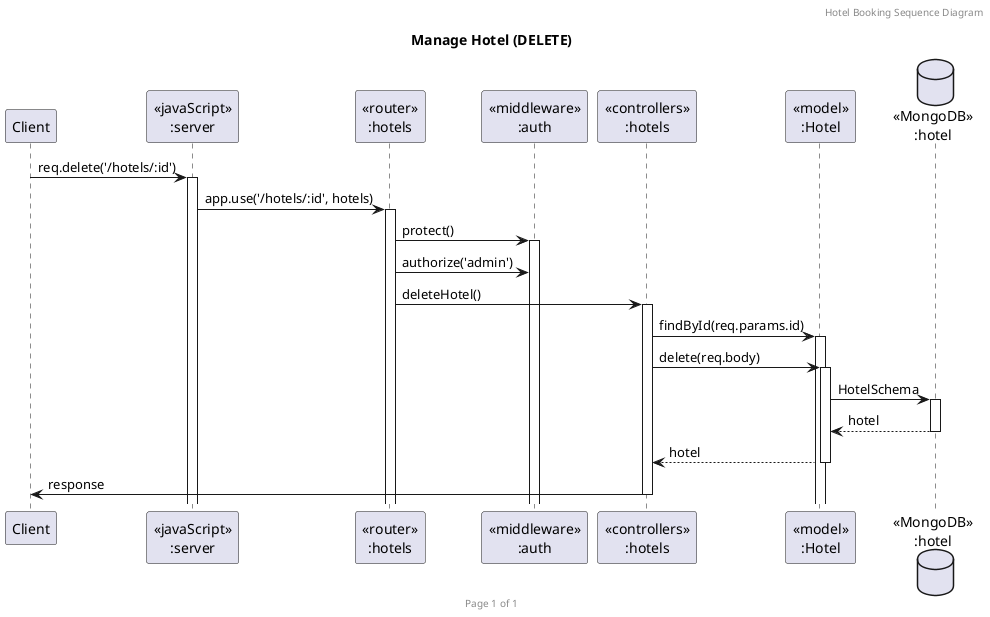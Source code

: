 @startuml Manage Hotel (DELETE)

header Hotel Booking Sequence Diagram
footer Page %page% of %lastpage%
title "Manage Hotel (DELETE)"

participant "Client" as client
participant "<<javaScript>>\n:server" as server
participant "<<router>>\n:hotels" as routerHotels
participant "<<middleware>>\n:auth" as authMiddleware
participant "<<controllers>>\n:hotels" as controllersHotel
participant "<<model>>\n:Hotel" as modelHotel
database "<<MongoDB>>\n:hotel" as HotelDatabase

client->server ++:req.delete('/hotels/:id')
server->routerHotels ++:app.use('/hotels/:id', hotels)
routerHotels -> authMiddleware ++:protect()
routerHotels -> authMiddleware :authorize('admin')
routerHotels -> controllersHotel ++:deleteHotel()
controllersHotel->modelHotel ++:findById(req.params.id)
controllersHotel->modelHotel ++:delete(req.body)
modelHotel ->HotelDatabase ++: HotelSchema
HotelDatabase --> modelHotel --: hotel
controllersHotel <-- modelHotel --:hotel
controllersHotel->client --:response

@enduml